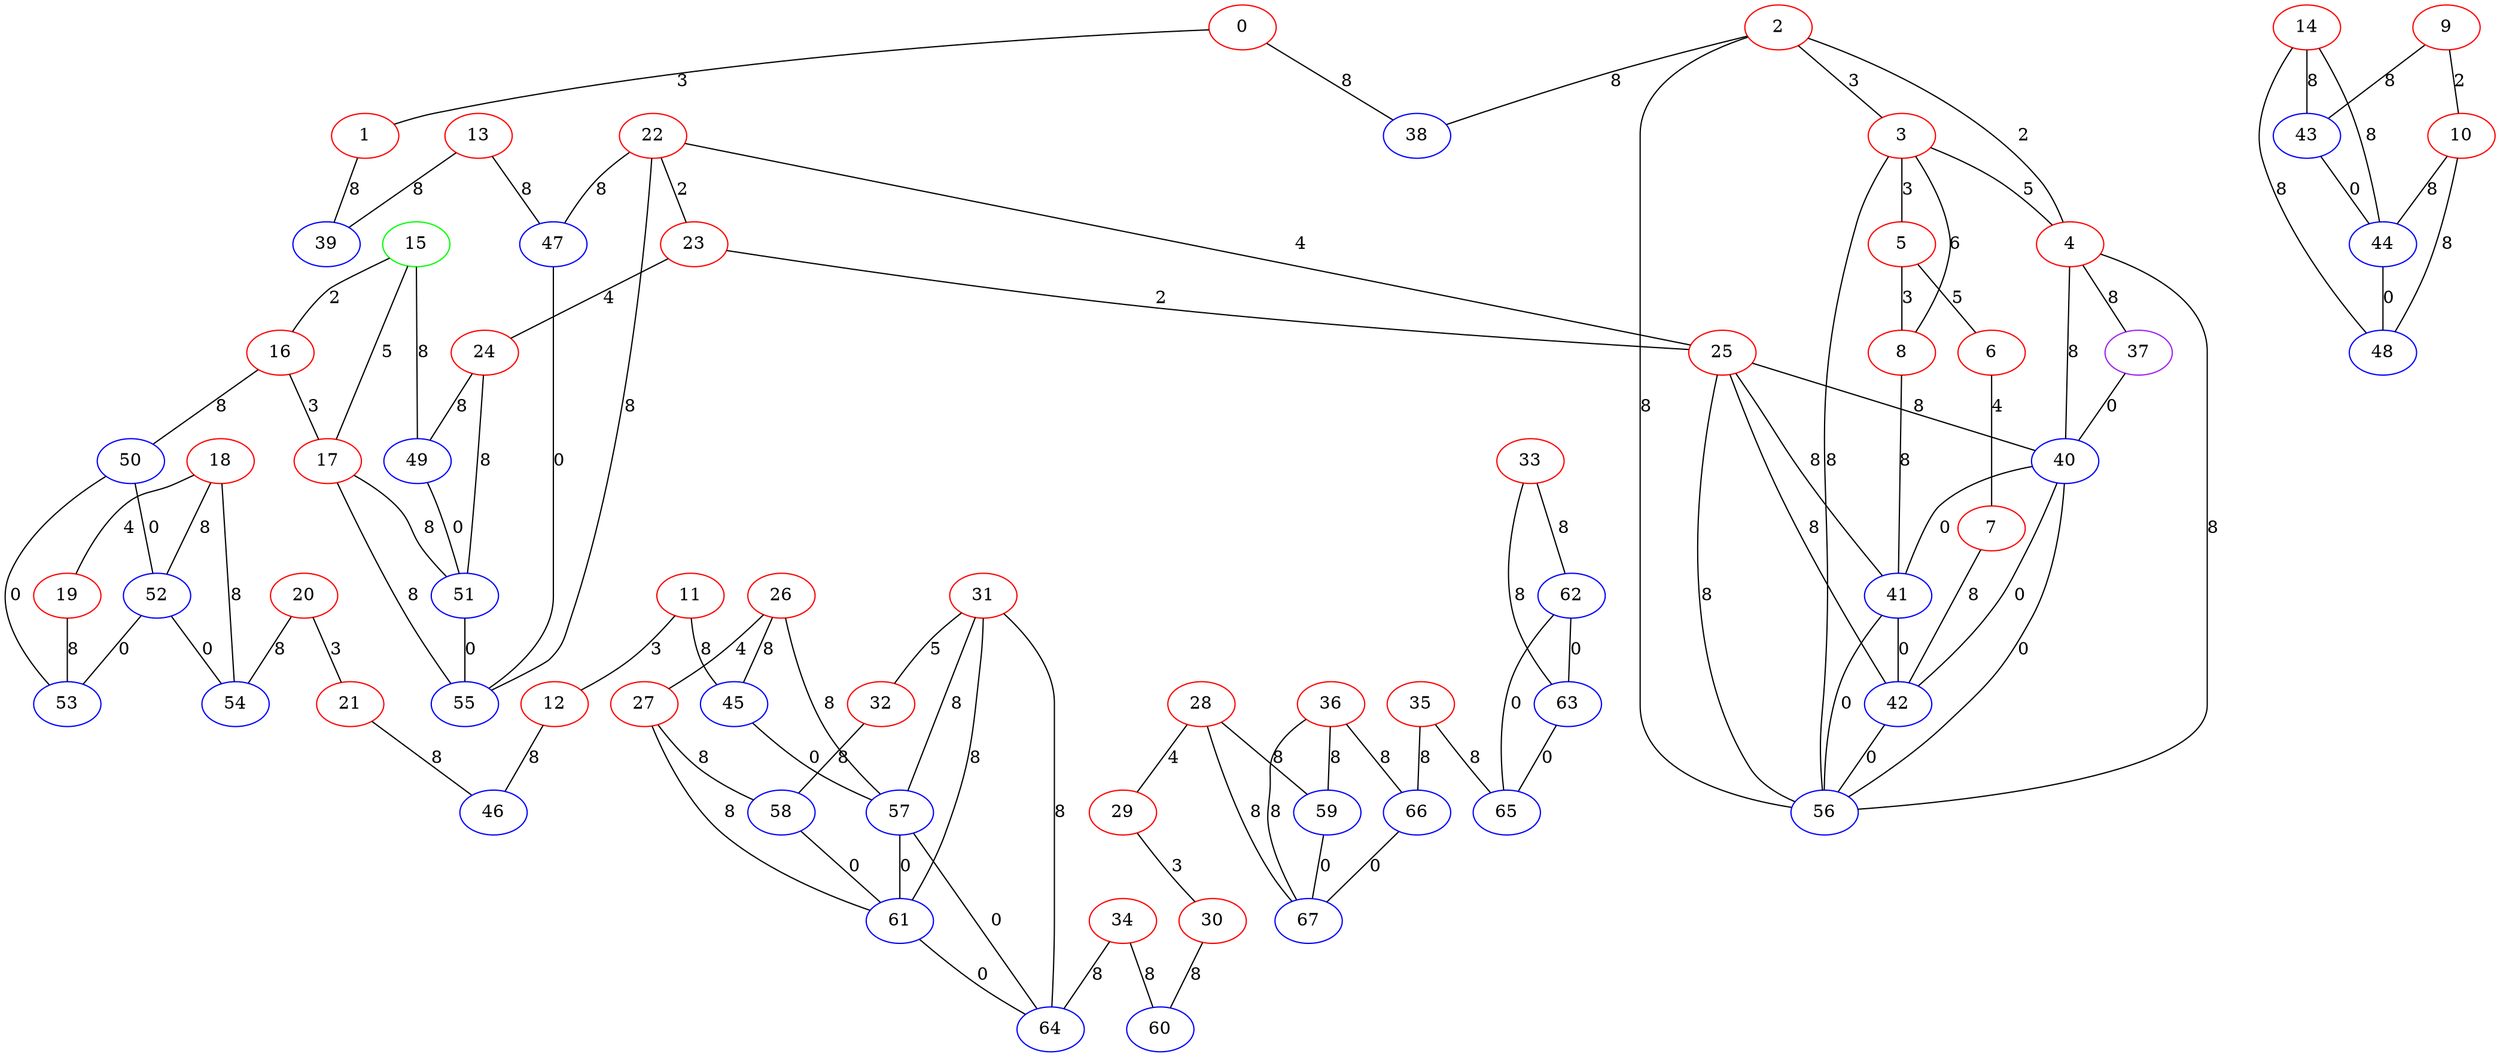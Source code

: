 graph "" {
0 [color=red, weight=1];
1 [color=red, weight=1];
2 [color=red, weight=1];
3 [color=red, weight=1];
4 [color=red, weight=1];
5 [color=red, weight=1];
6 [color=red, weight=1];
7 [color=red, weight=1];
8 [color=red, weight=1];
9 [color=red, weight=1];
10 [color=red, weight=1];
11 [color=red, weight=1];
12 [color=red, weight=1];
13 [color=red, weight=1];
14 [color=red, weight=1];
15 [color=green, weight=2];
16 [color=red, weight=1];
17 [color=red, weight=1];
18 [color=red, weight=1];
19 [color=red, weight=1];
20 [color=red, weight=1];
21 [color=red, weight=1];
22 [color=red, weight=1];
23 [color=red, weight=1];
24 [color=red, weight=1];
25 [color=red, weight=1];
26 [color=red, weight=1];
27 [color=red, weight=1];
28 [color=red, weight=1];
29 [color=red, weight=1];
30 [color=red, weight=1];
31 [color=red, weight=1];
32 [color=red, weight=1];
33 [color=red, weight=1];
34 [color=red, weight=1];
35 [color=red, weight=1];
36 [color=red, weight=1];
37 [color=purple, weight=4];
38 [color=blue, weight=3];
39 [color=blue, weight=3];
40 [color=blue, weight=3];
41 [color=blue, weight=3];
42 [color=blue, weight=3];
43 [color=blue, weight=3];
44 [color=blue, weight=3];
45 [color=blue, weight=3];
46 [color=blue, weight=3];
47 [color=blue, weight=3];
48 [color=blue, weight=3];
49 [color=blue, weight=3];
50 [color=blue, weight=3];
51 [color=blue, weight=3];
52 [color=blue, weight=3];
53 [color=blue, weight=3];
54 [color=blue, weight=3];
55 [color=blue, weight=3];
56 [color=blue, weight=3];
57 [color=blue, weight=3];
58 [color=blue, weight=3];
59 [color=blue, weight=3];
60 [color=blue, weight=3];
61 [color=blue, weight=3];
62 [color=blue, weight=3];
63 [color=blue, weight=3];
64 [color=blue, weight=3];
65 [color=blue, weight=3];
66 [color=blue, weight=3];
67 [color=blue, weight=3];
0 -- 1  [key=0, label=3];
0 -- 38  [key=0, label=8];
1 -- 39  [key=0, label=8];
2 -- 56  [key=0, label=8];
2 -- 3  [key=0, label=3];
2 -- 4  [key=0, label=2];
2 -- 38  [key=0, label=8];
3 -- 8  [key=0, label=6];
3 -- 56  [key=0, label=8];
3 -- 4  [key=0, label=5];
3 -- 5  [key=0, label=3];
4 -- 56  [key=0, label=8];
4 -- 40  [key=0, label=8];
4 -- 37  [key=0, label=8];
5 -- 8  [key=0, label=3];
5 -- 6  [key=0, label=5];
6 -- 7  [key=0, label=4];
7 -- 42  [key=0, label=8];
8 -- 41  [key=0, label=8];
9 -- 10  [key=0, label=2];
9 -- 43  [key=0, label=8];
10 -- 48  [key=0, label=8];
10 -- 44  [key=0, label=8];
11 -- 12  [key=0, label=3];
11 -- 45  [key=0, label=8];
12 -- 46  [key=0, label=8];
13 -- 47  [key=0, label=8];
13 -- 39  [key=0, label=8];
14 -- 48  [key=0, label=8];
14 -- 43  [key=0, label=8];
14 -- 44  [key=0, label=8];
15 -- 16  [key=0, label=2];
15 -- 17  [key=0, label=5];
15 -- 49  [key=0, label=8];
16 -- 17  [key=0, label=3];
16 -- 50  [key=0, label=8];
17 -- 55  [key=0, label=8];
17 -- 51  [key=0, label=8];
18 -- 19  [key=0, label=4];
18 -- 52  [key=0, label=8];
18 -- 54  [key=0, label=8];
19 -- 53  [key=0, label=8];
20 -- 21  [key=0, label=3];
20 -- 54  [key=0, label=8];
21 -- 46  [key=0, label=8];
22 -- 25  [key=0, label=4];
22 -- 47  [key=0, label=8];
22 -- 55  [key=0, label=8];
22 -- 23  [key=0, label=2];
23 -- 24  [key=0, label=4];
23 -- 25  [key=0, label=2];
24 -- 49  [key=0, label=8];
24 -- 51  [key=0, label=8];
25 -- 40  [key=0, label=8];
25 -- 41  [key=0, label=8];
25 -- 42  [key=0, label=8];
25 -- 56  [key=0, label=8];
26 -- 57  [key=0, label=8];
26 -- 27  [key=0, label=4];
26 -- 45  [key=0, label=8];
27 -- 58  [key=0, label=8];
27 -- 61  [key=0, label=8];
28 -- 67  [key=0, label=8];
28 -- 59  [key=0, label=8];
28 -- 29  [key=0, label=4];
29 -- 30  [key=0, label=3];
30 -- 60  [key=0, label=8];
31 -- 32  [key=0, label=5];
31 -- 57  [key=0, label=8];
31 -- 61  [key=0, label=8];
31 -- 64  [key=0, label=8];
32 -- 58  [key=0, label=8];
33 -- 62  [key=0, label=8];
33 -- 63  [key=0, label=8];
34 -- 64  [key=0, label=8];
34 -- 60  [key=0, label=8];
35 -- 65  [key=0, label=8];
35 -- 66  [key=0, label=8];
36 -- 67  [key=0, label=8];
36 -- 66  [key=0, label=8];
36 -- 59  [key=0, label=8];
37 -- 40  [key=0, label=0];
40 -- 41  [key=0, label=0];
40 -- 42  [key=0, label=0];
40 -- 56  [key=0, label=0];
41 -- 56  [key=0, label=0];
41 -- 42  [key=0, label=0];
42 -- 56  [key=0, label=0];
43 -- 44  [key=0, label=0];
44 -- 48  [key=0, label=0];
45 -- 57  [key=0, label=0];
47 -- 55  [key=0, label=0];
49 -- 51  [key=0, label=0];
50 -- 52  [key=0, label=0];
50 -- 53  [key=0, label=0];
51 -- 55  [key=0, label=0];
52 -- 54  [key=0, label=0];
52 -- 53  [key=0, label=0];
57 -- 64  [key=0, label=0];
57 -- 61  [key=0, label=0];
58 -- 61  [key=0, label=0];
59 -- 67  [key=0, label=0];
61 -- 64  [key=0, label=0];
62 -- 65  [key=0, label=0];
62 -- 63  [key=0, label=0];
63 -- 65  [key=0, label=0];
66 -- 67  [key=0, label=0];
}
